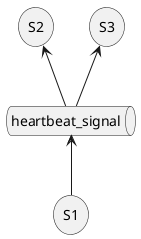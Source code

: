 @startuml

queue heartbeat_signal
storage S1
storage S2
storage S3

heartbeat_signal <-- S1
S2 <-- heartbeat_signal
S3 <-- heartbeat_signal

@enduml